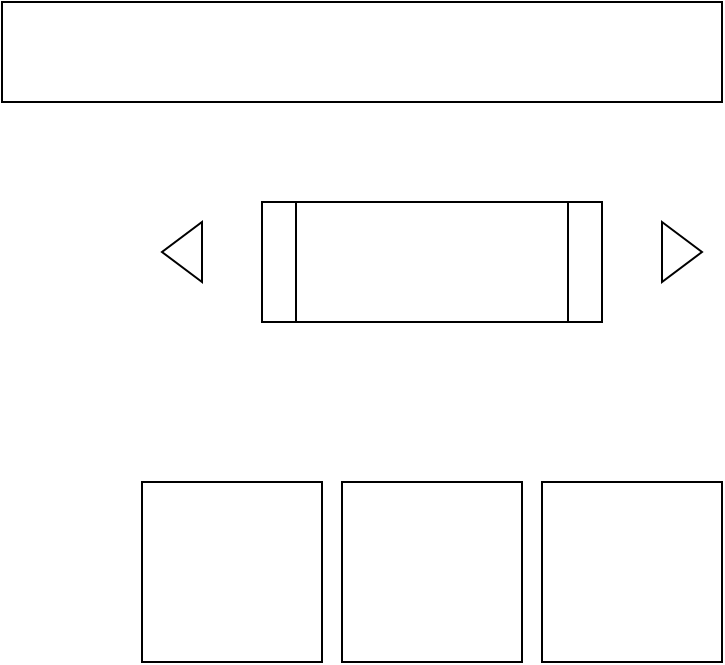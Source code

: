 <mxfile>
    <diagram id="xw0R_pv7NI7rwWAlM4lJ" name="Page-1">
        <mxGraphModel dx="281" dy="587" grid="1" gridSize="10" guides="1" tooltips="1" connect="1" arrows="1" fold="1" page="1" pageScale="1" pageWidth="850" pageHeight="1100" math="0" shadow="0">
            <root>
                <mxCell id="0"/>
                <mxCell id="1" parent="0"/>
                <mxCell id="2" value="" style="rounded=0;whiteSpace=wrap;html=1;" vertex="1" parent="1">
                    <mxGeometry width="360" height="50" as="geometry"/>
                </mxCell>
                <mxCell id="4" value="" style="triangle;whiteSpace=wrap;html=1;" vertex="1" parent="1">
                    <mxGeometry x="330" y="110" width="20" height="30" as="geometry"/>
                </mxCell>
                <mxCell id="5" value="" style="triangle;whiteSpace=wrap;html=1;direction=west;" vertex="1" parent="1">
                    <mxGeometry x="80" y="110" width="20" height="30" as="geometry"/>
                </mxCell>
                <mxCell id="6" value="" style="whiteSpace=wrap;html=1;aspect=fixed;" vertex="1" parent="1">
                    <mxGeometry x="70" y="240" width="90" height="90" as="geometry"/>
                </mxCell>
                <mxCell id="7" value="" style="whiteSpace=wrap;html=1;aspect=fixed;" vertex="1" parent="1">
                    <mxGeometry x="270" y="240" width="90" height="90" as="geometry"/>
                </mxCell>
                <mxCell id="8" value="" style="whiteSpace=wrap;html=1;aspect=fixed;" vertex="1" parent="1">
                    <mxGeometry x="170" y="240" width="90" height="90" as="geometry"/>
                </mxCell>
                <mxCell id="9" value="" style="shape=process;whiteSpace=wrap;html=1;backgroundOutline=1;" vertex="1" parent="1">
                    <mxGeometry x="130" y="100" width="170" height="60" as="geometry"/>
                </mxCell>
            </root>
        </mxGraphModel>
    </diagram>
</mxfile>